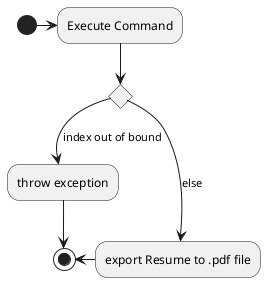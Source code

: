 @startuml

(*)  -right-> "Execute Command"

If "" then
-down-> [index out of bound] "throw exception"
--> (*)

else
-right-> [else] "export Resume to .pdf file"
-left-> (*)

endif

@enduml